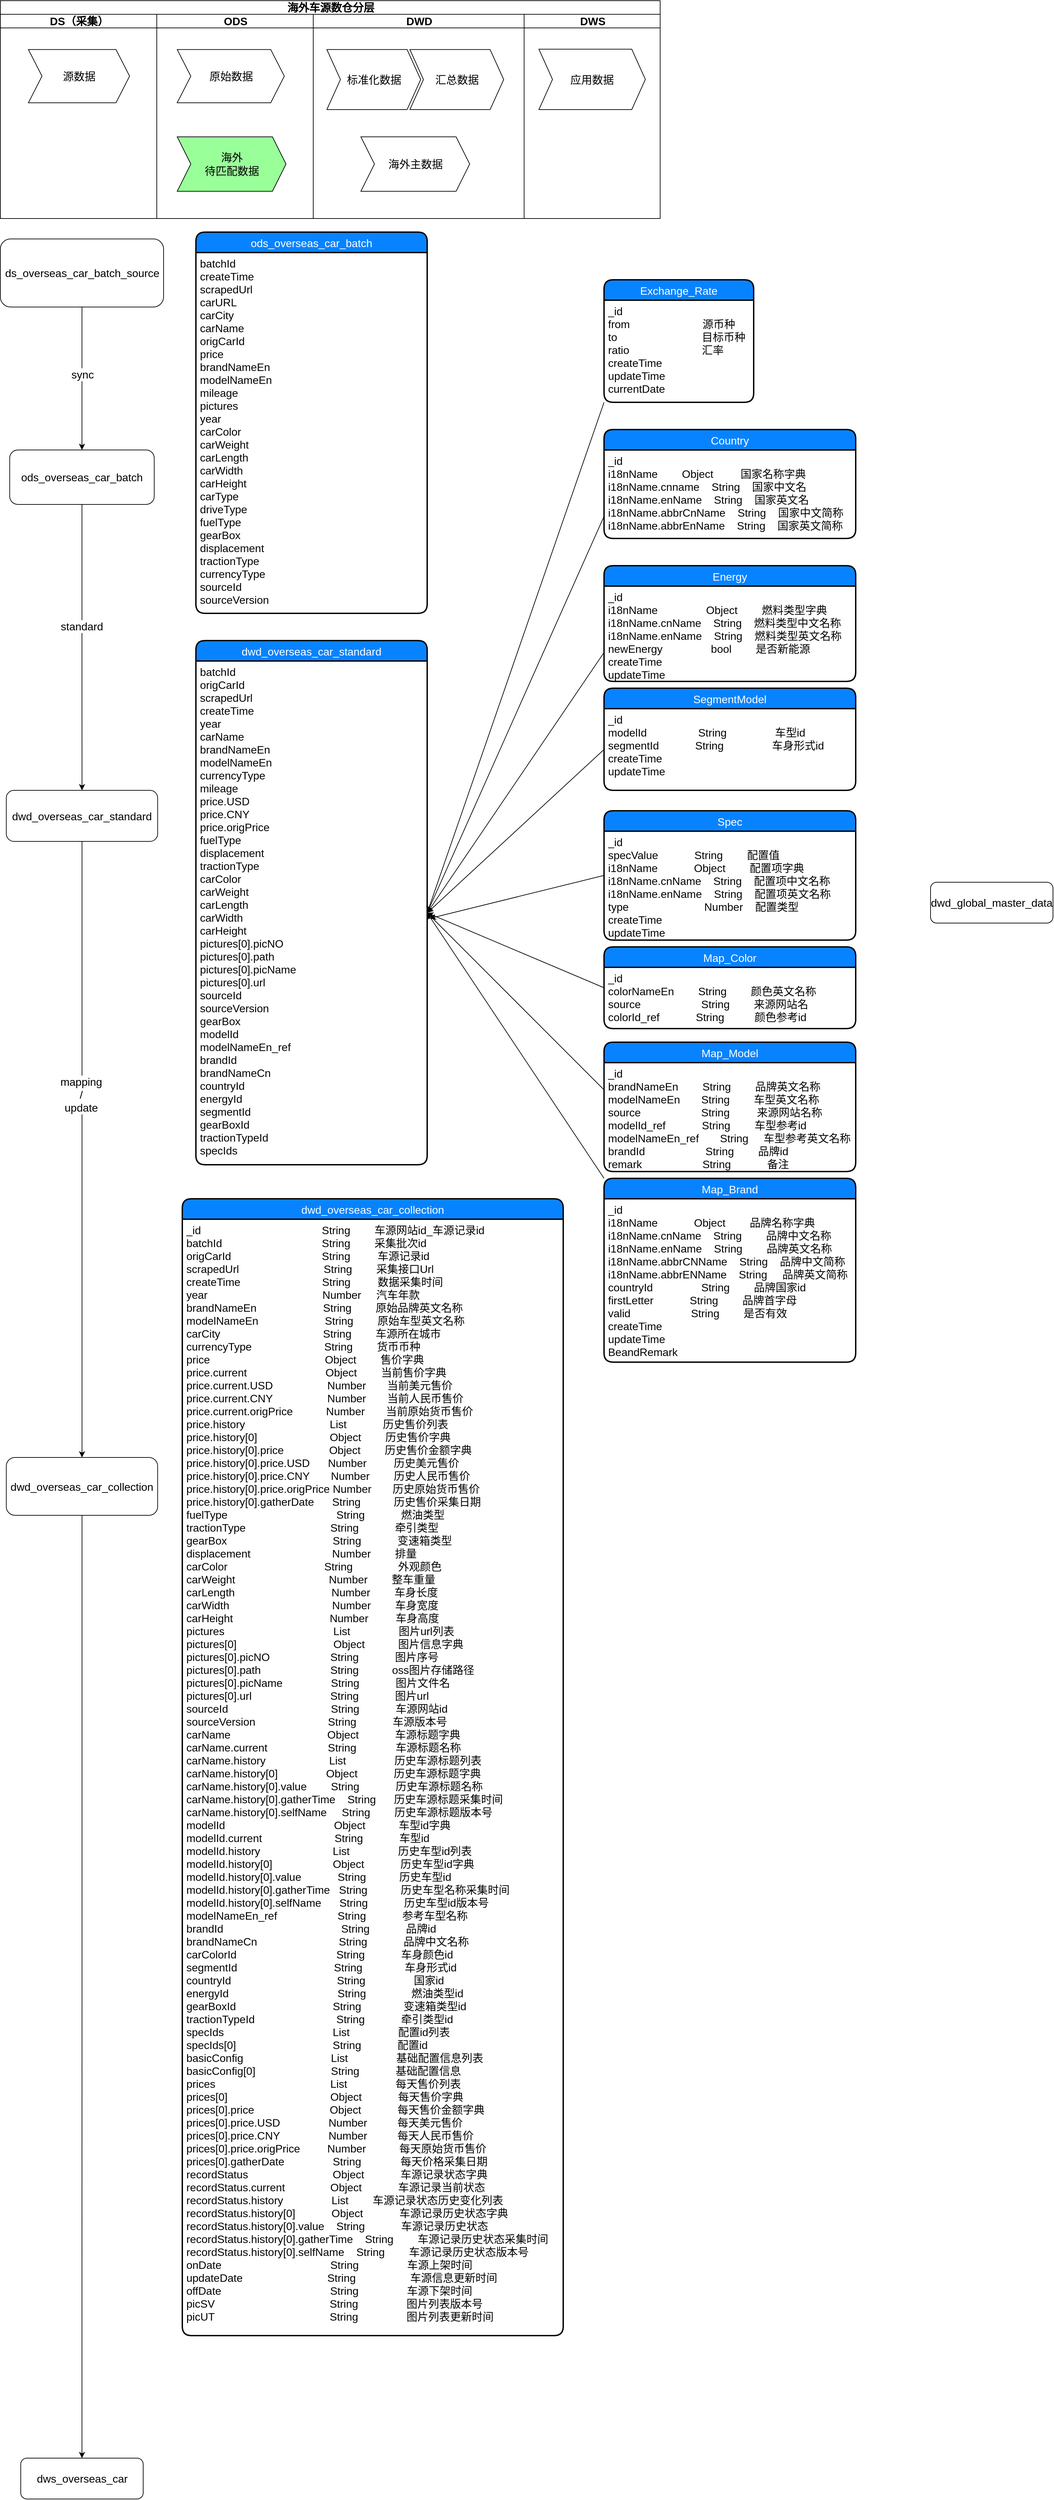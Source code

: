 <mxfile version="20.5.3" type="github">
  <diagram id="1ojzTriwA27ISL8A96Mt" name="第 1 页">
    <mxGraphModel dx="2370" dy="2479" grid="1" gridSize="10" guides="1" tooltips="1" connect="1" arrows="1" fold="1" page="1" pageScale="1" pageWidth="827" pageHeight="1169" math="0" shadow="0">
      <root>
        <mxCell id="0" />
        <mxCell id="1" parent="0" />
        <mxCell id="94eqQ5V6Z24osNXofkiP-18" style="edgeStyle=orthogonalEdgeStyle;rounded=0;orthogonalLoop=1;jettySize=auto;html=1;exitX=0.5;exitY=1;exitDx=0;exitDy=0;fontSize=16;" edge="1" parent="1" source="94eqQ5V6Z24osNXofkiP-51" target="94eqQ5V6Z24osNXofkiP-53">
          <mxGeometry relative="1" as="geometry">
            <mxPoint x="142.5" y="490" as="sourcePoint" />
            <mxPoint x="142.5" y="880" as="targetPoint" />
          </mxGeometry>
        </mxCell>
        <mxCell id="94eqQ5V6Z24osNXofkiP-11" value="" style="endArrow=classic;html=1;rounded=0;exitX=0.5;exitY=1;exitDx=0;exitDy=0;entryX=0.5;entryY=0;entryDx=0;entryDy=0;fontSize=16;" edge="1" parent="1" source="94eqQ5V6Z24osNXofkiP-50" target="94eqQ5V6Z24osNXofkiP-51">
          <mxGeometry relative="1" as="geometry">
            <mxPoint x="142.5" y="192.5" as="sourcePoint" />
            <mxPoint x="142.5" y="390" as="targetPoint" />
          </mxGeometry>
        </mxCell>
        <mxCell id="94eqQ5V6Z24osNXofkiP-41" value="sync" style="edgeLabel;html=1;align=center;verticalAlign=middle;resizable=0;points=[];fontSize=16;" vertex="1" connectable="0" parent="94eqQ5V6Z24osNXofkiP-11">
          <mxGeometry x="-0.14" y="3" relative="1" as="geometry">
            <mxPoint x="-3" y="8" as="offset" />
          </mxGeometry>
        </mxCell>
        <mxCell id="94eqQ5V6Z24osNXofkiP-21" style="edgeStyle=orthogonalEdgeStyle;rounded=0;orthogonalLoop=1;jettySize=auto;html=1;startArrow=none;fontSize=16;" edge="1" parent="1" source="94eqQ5V6Z24osNXofkiP-54" target="94eqQ5V6Z24osNXofkiP-55">
          <mxGeometry relative="1" as="geometry">
            <mxPoint x="142.5" y="1735" as="sourcePoint" />
            <mxPoint x="142.5" y="2200" as="targetPoint" />
          </mxGeometry>
        </mxCell>
        <mxCell id="94eqQ5V6Z24osNXofkiP-38" style="edgeStyle=orthogonalEdgeStyle;rounded=0;orthogonalLoop=1;jettySize=auto;html=1;fontSize=16;" edge="1" parent="1" source="94eqQ5V6Z24osNXofkiP-53" target="94eqQ5V6Z24osNXofkiP-54">
          <mxGeometry relative="1" as="geometry">
            <mxPoint x="142.5" y="980" as="sourcePoint" />
            <mxPoint x="142.5" y="1635" as="targetPoint" />
          </mxGeometry>
        </mxCell>
        <mxCell id="94eqQ5V6Z24osNXofkiP-39" value="mapping&lt;br style=&quot;font-size: 16px;&quot;&gt;/&lt;br style=&quot;font-size: 16px;&quot;&gt;update" style="edgeLabel;html=1;align=center;verticalAlign=middle;resizable=0;points=[];fontSize=16;" vertex="1" connectable="0" parent="94eqQ5V6Z24osNXofkiP-38">
          <mxGeometry x="-0.179" y="-2" relative="1" as="geometry">
            <mxPoint as="offset" />
          </mxGeometry>
        </mxCell>
        <mxCell id="94eqQ5V6Z24osNXofkiP-19" value="standard" style="edgeLabel;resizable=0;html=1;align=center;verticalAlign=middle;fontSize=16;" connectable="0" vertex="1" parent="1">
          <mxGeometry x="142.5" y="670" as="geometry">
            <mxPoint x="-1" y="-1" as="offset" />
          </mxGeometry>
        </mxCell>
        <mxCell id="94eqQ5V6Z24osNXofkiP-27" value="ods_overseas_car_batch" style="swimlane;childLayout=stackLayout;horizontal=1;startSize=30;horizontalStack=0;rounded=1;fontSize=16;fontStyle=0;strokeWidth=2;resizeParent=0;resizeLast=1;shadow=0;dashed=0;align=center;fontColor=#FFFFFF;fillColor=#0883FF;" vertex="1" parent="1">
          <mxGeometry x="310" y="90" width="340" height="560" as="geometry" />
        </mxCell>
        <mxCell id="94eqQ5V6Z24osNXofkiP-28" value="batchId&#xa;createTime&#xa;scrapedUrl&#xa;carURL&#xa;carCity&#xa;carName&#xa;origCarId&#xa;price&#xa;brandNameEn&#xa;modelNameEn&#xa;mileage&#xa;pictures&#xa;year&#xa;carColor&#xa;carWeight&#xa;carLength&#xa;carWidth&#xa;carHeight&#xa;carType&#xa;driveType&#xa;fuelType&#xa;gearBox&#xa;displacement&#xa;tractionType&#xa;currencyType&#xa;sourceId&#xa;sourceVersion&#xa;&#xa;" style="align=left;strokeColor=none;fillColor=none;spacingLeft=4;fontSize=16;verticalAlign=top;resizable=0;rotatable=0;part=1;fontColor=#030303;" vertex="1" parent="94eqQ5V6Z24osNXofkiP-27">
          <mxGeometry y="30" width="340" height="530" as="geometry" />
        </mxCell>
        <mxCell id="94eqQ5V6Z24osNXofkiP-31" value="dwd_overseas_car_standard" style="swimlane;childLayout=stackLayout;horizontal=1;startSize=30;horizontalStack=0;rounded=1;fontSize=16;fontStyle=0;strokeWidth=2;resizeParent=0;resizeLast=1;shadow=0;dashed=0;align=center;fontColor=#FFFFFF;fillColor=#0883FF;" vertex="1" parent="1">
          <mxGeometry x="310" y="690" width="340" height="770" as="geometry" />
        </mxCell>
        <mxCell id="94eqQ5V6Z24osNXofkiP-32" value="batchId&#xa;origCarId&#xa;scrapedUrl&#xa;createTime&#xa;year&#xa;carName&#xa;brandNameEn&#xa;modelNameEn&#xa;currencyType&#xa;mileage&#xa;price.USD&#xa;price.CNY&#xa;price.origPrice&#xa;fuelType&#xa;displacement&#xa;tractionType&#xa;carColor&#xa;carWeight&#xa;carLength&#xa;carWidth&#xa;carHeight&#xa;pictures[0].picNO&#xa;pictures[0].path&#xa;pictures[0].picName&#xa;pictures[0].url&#xa;sourceId&#xa;sourceVersion&#xa;gearBox&#xa;modelId&#xa;modelNameEn_ref&#xa;brandId&#xa;brandNameCn&#xa;countryId&#xa;energyId&#xa;segmentId&#xa;gearBoxId&#xa;tractionTypeId&#xa;specIds&#xa;" style="align=left;strokeColor=none;fillColor=none;spacingLeft=4;fontSize=16;verticalAlign=top;resizable=0;rotatable=0;part=1;fontColor=#030303;" vertex="1" parent="94eqQ5V6Z24osNXofkiP-31">
          <mxGeometry y="30" width="340" height="740" as="geometry" />
        </mxCell>
        <mxCell id="94eqQ5V6Z24osNXofkiP-45" value="dwd_overseas_car_collection" style="swimlane;childLayout=stackLayout;horizontal=1;startSize=30;horizontalStack=0;rounded=1;fontSize=16;fontStyle=0;strokeWidth=2;resizeParent=0;resizeLast=1;shadow=0;dashed=0;align=center;fontColor=#FFFFFF;fillColor=#0883FF;" vertex="1" parent="1">
          <mxGeometry x="290" y="1510" width="560" height="1670" as="geometry" />
        </mxCell>
        <mxCell id="94eqQ5V6Z24osNXofkiP-46" value="_id                                        String        车源网站id_车源记录id&#xa;batchId                                 String        采集批次id&#xa;origCarId                              String            车源记录id&#xa;scrapedUrl                            String        采集接口Url&#xa;createTime                           String         数据采集时间&#xa;year                                      Number     汽车年款&#xa;brandNameEn                      String        原始品牌英文名称&#xa;modelNameEn                      String        原始车型英文名称&#xa;carCity                                  String        车源所在城市&#xa;currencyType                        String        货币币种&#xa;price                                      Object        售价字典&#xa;price.current                          Object        当前售价字典&#xa;price.current.USD                  Number       当前美元售价&#xa;price.current.CNY                  Number       当前人民币售价&#xa;price.current.origPrice           Number       当前原始货币售价&#xa;price.history                            List            历史售价列表&#xa;price.history[0]                        Object        历史售价字典&#xa;price.history[0].price               Object        历史售价金额字典&#xa;price.history[0].price.USD      Number         历史美元售价&#xa;price.history[0].price.CNY       Number        历史人民币售价&#xa;price.history[0].price.origPrice Number       历史原始货币售价&#xa;price.history[0].gatherDate      String           历史售价采集日期&#xa;fuelType                                    String            燃油类型&#xa;tractionType                            String            牵引类型&#xa;gearBox                                   String            变速箱类型&#xa;displacement                           Number        排量&#xa;carColor                                String               外观颜色&#xa;carWeight                               Number        整车重量&#xa;carLength                                Number        车身长度&#xa;carWidth                                  Number        车身宽度&#xa;carHeight                                Number         车身高度&#xa;pictures                                    List                图片url列表&#xa;pictures[0]                                Object           图片信息字典&#xa;pictures[0].picNO                    String            图片序号&#xa;pictures[0].path                       String           oss图片存储路径&#xa;pictures[0].picName                String            图片文件名&#xa;pictures[0].url                          String            图片url&#xa;sourceId                                  String            车源网站id&#xa;sourceVersion                        String            车源版本号&#xa;carName                                Object            车源标题字典&#xa;carName.current                    String             车源标题名称&#xa;carName.history                     List                历史车源标题列表&#xa;carName.history[0]                Object            历史车源标题字典&#xa;carName.history[0].value        String            历史车源标题名称&#xa;carName.history[0].gatherTime    String      历史车源标题采集时间&#xa;carName.history[0].selfName     String        历史车源标题版本号&#xa;modelId                                    Object           车型id字典&#xa;modelId.current                        String            车型id&#xa;modelId.history                        List                历史车型id列表&#xa;modelId.history[0]                    Object            历史车型id字典&#xa;modelId.history[0].value            String           历史车型id&#xa;modelId.history[0].gatherTime   String           历史车型名称采集时间&#xa;modelId.history[0].selfName      String            历史车型id版本号&#xa;modelNameEn_ref                    String            参考车型名称&#xa;brandId                                       String            品牌id&#xa;brandNameCn                           String            品牌中文名称&#xa;carColorId                                 String            车身颜色id&#xa;segmentId                                String              车身形式id&#xa;countryId                                   String                国家id&#xa;energyId                                    String               燃油类型id&#xa;gearBoxId                                String              变速箱类型id&#xa;tractionTypeId                           String            牵引类型id&#xa;specIds                                    List                配置id列表&#xa;specIds[0]                                String            配置id&#xa;basicConfig                             List                基础配置信息列表&#xa;basicConfig[0]                         String            基础配置信息   &#xa;prices                                      List                每天售价列表&#xa;prices[0]                                  Object            每天售价字典&#xa;prices[0].price                         Object            每天售价金额字典&#xa;prices[0].price.USD                Number          每天美元售价&#xa;prices[0].price.CNY                Number          每天人民币售价&#xa;prices[0].price.origPrice         Number           每天原始货币售价&#xa;prices[0].gatherDate                String             每天价格采集日期&#xa;recordStatus                            Object            车源记录状态字典&#xa;recordStatus.current               Object            车源记录当前状态&#xa;recordStatus.history                List        车源记录状态历史变化列表&#xa;recordStatus.history[0]            Object            车源记录历史状态字典&#xa;recordStatus.history[0].value    String            车源记录历史状态&#xa;recordStatus.history[0].gatherTime    String        车源记录历史状态采集时间&#xa;recordStatus.history[0].selfName    String        车源记录历史状态版本号&#xa;onDate                                    String                车源上架时间&#xa;updateDate                            String                  车源信息更新时间&#xa;offDate                                    String                车源下架时间&#xa;picSV                                      String                图片列表版本号&#xa;picUT                                      String                图片列表更新时间&#xa;" style="align=left;strokeColor=none;fillColor=none;spacingLeft=4;fontSize=16;verticalAlign=top;resizable=0;rotatable=0;part=1;fontColor=#030303;" vertex="1" parent="94eqQ5V6Z24osNXofkiP-45">
          <mxGeometry y="30" width="560" height="1640" as="geometry" />
        </mxCell>
        <mxCell id="94eqQ5V6Z24osNXofkiP-50" value="ds_overseas_car_batch_source" style="rounded=1;whiteSpace=wrap;html=1;fontSize=16;" vertex="1" parent="1">
          <mxGeometry x="22.5" y="100" width="240" height="100" as="geometry" />
        </mxCell>
        <mxCell id="94eqQ5V6Z24osNXofkiP-51" value="ods_overseas_car_batch" style="rounded=1;whiteSpace=wrap;html=1;fontSize=16;" vertex="1" parent="1">
          <mxGeometry x="36.25" y="410" width="212.5" height="80" as="geometry" />
        </mxCell>
        <mxCell id="94eqQ5V6Z24osNXofkiP-53" value="dwd_overseas_car_standard" style="rounded=1;whiteSpace=wrap;html=1;fontSize=16;" vertex="1" parent="1">
          <mxGeometry x="31.25" y="910" width="222.5" height="75" as="geometry" />
        </mxCell>
        <mxCell id="94eqQ5V6Z24osNXofkiP-54" value="dwd_overseas_car_collection" style="rounded=1;whiteSpace=wrap;html=1;fontSize=16;" vertex="1" parent="1">
          <mxGeometry x="31.25" y="1890" width="222.5" height="85" as="geometry" />
        </mxCell>
        <mxCell id="94eqQ5V6Z24osNXofkiP-55" value="dws_overseas_car" style="rounded=1;whiteSpace=wrap;html=1;fontSize=16;" vertex="1" parent="1">
          <mxGeometry x="52.5" y="3360" width="180" height="60" as="geometry" />
        </mxCell>
        <mxCell id="94eqQ5V6Z24osNXofkiP-67" style="edgeStyle=none;rounded=0;orthogonalLoop=1;jettySize=auto;html=1;exitX=0;exitY=0.75;exitDx=0;exitDy=0;entryX=1;entryY=0.5;entryDx=0;entryDy=0;fontSize=16;" edge="1" parent="1" source="94eqQ5V6Z24osNXofkiP-135" target="94eqQ5V6Z24osNXofkiP-32">
          <mxGeometry relative="1" as="geometry">
            <mxPoint x="680" y="680" as="sourcePoint" />
            <mxPoint x="610" y="920" as="targetPoint" />
          </mxGeometry>
        </mxCell>
        <mxCell id="94eqQ5V6Z24osNXofkiP-70" style="edgeStyle=none;rounded=0;orthogonalLoop=1;jettySize=auto;html=1;exitX=0;exitY=0.75;exitDx=0;exitDy=0;entryX=1;entryY=0.5;entryDx=0;entryDy=0;fontSize=16;" edge="1" parent="1" source="94eqQ5V6Z24osNXofkiP-136" target="94eqQ5V6Z24osNXofkiP-32">
          <mxGeometry relative="1" as="geometry">
            <mxPoint x="680" y="790" as="sourcePoint" />
            <mxPoint x="620" y="960" as="targetPoint" />
          </mxGeometry>
        </mxCell>
        <mxCell id="94eqQ5V6Z24osNXofkiP-73" style="edgeStyle=none;rounded=0;orthogonalLoop=1;jettySize=auto;html=1;exitX=0;exitY=0.5;exitDx=0;exitDy=0;entryX=1;entryY=0.5;entryDx=0;entryDy=0;fontSize=16;" edge="1" parent="1" source="94eqQ5V6Z24osNXofkiP-139" target="94eqQ5V6Z24osNXofkiP-32">
          <mxGeometry relative="1" as="geometry">
            <mxPoint x="680" y="900" as="sourcePoint" />
          </mxGeometry>
        </mxCell>
        <mxCell id="94eqQ5V6Z24osNXofkiP-74" style="edgeStyle=none;rounded=0;orthogonalLoop=1;jettySize=auto;html=1;exitX=0;exitY=0.5;exitDx=0;exitDy=0;entryX=1.011;entryY=0.511;entryDx=0;entryDy=0;entryPerimeter=0;fontSize=16;" edge="1" parent="1" source="94eqQ5V6Z24osNXofkiP-142" target="94eqQ5V6Z24osNXofkiP-32">
          <mxGeometry relative="1" as="geometry">
            <mxPoint x="680" y="1010" as="sourcePoint" />
          </mxGeometry>
        </mxCell>
        <mxCell id="94eqQ5V6Z24osNXofkiP-62" style="rounded=0;orthogonalLoop=1;jettySize=auto;html=1;exitX=0;exitY=1;exitDx=0;exitDy=0;entryX=1;entryY=0.5;entryDx=0;entryDy=0;fontSize=16;" edge="1" parent="1" source="94eqQ5V6Z24osNXofkiP-131" target="94eqQ5V6Z24osNXofkiP-32">
          <mxGeometry relative="1" as="geometry">
            <mxPoint x="680" y="570" as="sourcePoint" />
          </mxGeometry>
        </mxCell>
        <mxCell id="94eqQ5V6Z24osNXofkiP-75" style="edgeStyle=none;rounded=0;orthogonalLoop=1;jettySize=auto;html=1;exitX=0;exitY=0.5;exitDx=0;exitDy=0;entryX=1;entryY=0.5;entryDx=0;entryDy=0;fontSize=16;" edge="1" parent="1" source="94eqQ5V6Z24osNXofkiP-144" target="94eqQ5V6Z24osNXofkiP-32">
          <mxGeometry relative="1" as="geometry">
            <mxPoint x="680" y="1120" as="sourcePoint" />
          </mxGeometry>
        </mxCell>
        <mxCell id="94eqQ5V6Z24osNXofkiP-79" style="edgeStyle=none;rounded=0;orthogonalLoop=1;jettySize=auto;html=1;exitX=0;exitY=0.25;exitDx=0;exitDy=0;entryX=1;entryY=0.5;entryDx=0;entryDy=0;fontSize=16;" edge="1" parent="1" source="94eqQ5V6Z24osNXofkiP-147" target="94eqQ5V6Z24osNXofkiP-32">
          <mxGeometry relative="1" as="geometry">
            <mxPoint x="680" y="1230" as="sourcePoint" />
          </mxGeometry>
        </mxCell>
        <mxCell id="94eqQ5V6Z24osNXofkiP-80" style="edgeStyle=none;rounded=0;orthogonalLoop=1;jettySize=auto;html=1;exitX=0;exitY=0;exitDx=0;exitDy=0;entryX=1;entryY=0.5;entryDx=0;entryDy=0;fontSize=16;" edge="1" parent="1" source="94eqQ5V6Z24osNXofkiP-148" target="94eqQ5V6Z24osNXofkiP-32">
          <mxGeometry relative="1" as="geometry">
            <mxPoint x="680" y="1340" as="sourcePoint" />
          </mxGeometry>
        </mxCell>
        <mxCell id="94eqQ5V6Z24osNXofkiP-82" value="dwd_global_master_data" style="rounded=1;whiteSpace=wrap;html=1;fontSize=16;" vertex="1" parent="1">
          <mxGeometry x="1390" y="1045" width="180" height="60" as="geometry" />
        </mxCell>
        <mxCell id="94eqQ5V6Z24osNXofkiP-101" value="海外车源数仓分层" style="swimlane;childLayout=stackLayout;resizeParent=1;resizeParentMax=0;startSize=20;html=1;fontSize=16;" vertex="1" parent="1">
          <mxGeometry x="22.5" y="-250" width="970" height="320" as="geometry" />
        </mxCell>
        <mxCell id="94eqQ5V6Z24osNXofkiP-102" value="DS（采集）" style="swimlane;startSize=20;html=1;fontSize=16;" vertex="1" parent="94eqQ5V6Z24osNXofkiP-101">
          <mxGeometry y="20" width="230" height="300" as="geometry" />
        </mxCell>
        <mxCell id="94eqQ5V6Z24osNXofkiP-92" value="源数据" style="shape=step;perimeter=stepPerimeter;fixedSize=1;points=[];whiteSpace=wrap;html=1;container=0;fontSize=16;" vertex="1" parent="94eqQ5V6Z24osNXofkiP-102">
          <mxGeometry x="41.25" y="51.75" width="148.75" height="78.25" as="geometry" />
        </mxCell>
        <mxCell id="94eqQ5V6Z24osNXofkiP-103" value="ODS" style="swimlane;startSize=20;html=1;fontSize=16;" vertex="1" parent="94eqQ5V6Z24osNXofkiP-101">
          <mxGeometry x="230" y="20" width="230" height="300" as="geometry" />
        </mxCell>
        <mxCell id="94eqQ5V6Z24osNXofkiP-93" value="原始数据" style="shape=step;perimeter=stepPerimeter;fixedSize=1;points=[];whiteSpace=wrap;html=1;container=0;fontSize=16;" vertex="1" parent="94eqQ5V6Z24osNXofkiP-103">
          <mxGeometry x="30" y="51.75" width="157.5" height="78.25" as="geometry" />
        </mxCell>
        <mxCell id="94eqQ5V6Z24osNXofkiP-115" value="海外&lt;br style=&quot;font-size: 16px;&quot;&gt;待匹配数据" style="shape=step;perimeter=stepPerimeter;fixedSize=1;points=[];whiteSpace=wrap;html=1;container=0;fillColor=#99FF99;fontSize=16;" vertex="1" parent="94eqQ5V6Z24osNXofkiP-103">
          <mxGeometry x="30" y="180" width="160" height="80" as="geometry" />
        </mxCell>
        <mxCell id="94eqQ5V6Z24osNXofkiP-104" value="DWD" style="swimlane;startSize=20;html=1;fontSize=16;" vertex="1" parent="94eqQ5V6Z24osNXofkiP-101">
          <mxGeometry x="460" y="20" width="310" height="300" as="geometry" />
        </mxCell>
        <mxCell id="94eqQ5V6Z24osNXofkiP-116" value="海外主数据" style="shape=step;perimeter=stepPerimeter;fixedSize=1;points=[];whiteSpace=wrap;html=1;container=0;fontSize=16;" vertex="1" parent="94eqQ5V6Z24osNXofkiP-104">
          <mxGeometry x="70" y="180" width="160" height="80" as="geometry" />
        </mxCell>
        <mxCell id="94eqQ5V6Z24osNXofkiP-105" value="" style="group;fontSize=16;" vertex="1" connectable="0" parent="94eqQ5V6Z24osNXofkiP-104">
          <mxGeometry x="20" y="51.75" width="260" height="88.25" as="geometry" />
        </mxCell>
        <mxCell id="94eqQ5V6Z24osNXofkiP-96" value="汇总数据" style="shape=step;perimeter=stepPerimeter;fixedSize=1;points=[];whiteSpace=wrap;html=1;container=0;fontSize=16;" vertex="1" parent="94eqQ5V6Z24osNXofkiP-105">
          <mxGeometry x="122.041" width="137.959" height="88.25" as="geometry" />
        </mxCell>
        <mxCell id="94eqQ5V6Z24osNXofkiP-94" value="标准化数据" style="shape=step;perimeter=stepPerimeter;fixedSize=1;points=[];whiteSpace=wrap;html=1;container=0;fontSize=16;" vertex="1" parent="94eqQ5V6Z24osNXofkiP-105">
          <mxGeometry width="137.959" height="88.25" as="geometry" />
        </mxCell>
        <mxCell id="94eqQ5V6Z24osNXofkiP-114" value="DWS" style="swimlane;startSize=20;html=1;fontSize=16;" vertex="1" parent="94eqQ5V6Z24osNXofkiP-101">
          <mxGeometry x="770" y="20" width="200" height="300" as="geometry" />
        </mxCell>
        <mxCell id="94eqQ5V6Z24osNXofkiP-97" value="应用数据" style="shape=step;perimeter=stepPerimeter;fixedSize=1;points=[];whiteSpace=wrap;html=1;container=0;fontSize=16;" vertex="1" parent="94eqQ5V6Z24osNXofkiP-114">
          <mxGeometry x="21.75" y="51.25" width="156.5" height="88.75" as="geometry" />
        </mxCell>
        <mxCell id="94eqQ5V6Z24osNXofkiP-130" value="Exchange_Rate" style="swimlane;childLayout=stackLayout;horizontal=1;startSize=30;horizontalStack=0;rounded=1;fontSize=16;fontStyle=0;strokeWidth=2;resizeParent=0;resizeLast=1;shadow=0;dashed=0;align=center;fontColor=#FFFFFF;fillColor=#0883FF;" vertex="1" parent="1">
          <mxGeometry x="910" y="160" width="220" height="180" as="geometry" />
        </mxCell>
        <mxCell id="94eqQ5V6Z24osNXofkiP-131" value="_id&#xa;from                        源币种&#xa;to                            目标币种&#xa;ratio                        汇率&#xa;createTime&#xa;updateTime&#xa;currentDate" style="align=left;strokeColor=none;fillColor=none;spacingLeft=4;fontSize=16;verticalAlign=top;resizable=0;rotatable=0;part=1;fontColor=#030303;" vertex="1" parent="94eqQ5V6Z24osNXofkiP-130">
          <mxGeometry y="30" width="220" height="150" as="geometry" />
        </mxCell>
        <mxCell id="94eqQ5V6Z24osNXofkiP-134" value="Country" style="swimlane;childLayout=stackLayout;horizontal=1;startSize=30;horizontalStack=0;rounded=1;fontSize=16;fontStyle=0;strokeWidth=2;resizeParent=0;resizeLast=1;shadow=0;dashed=0;align=center;fontColor=#FFFFFF;fillColor=#0883FF;" vertex="1" parent="1">
          <mxGeometry x="910" y="380" width="370" height="160" as="geometry" />
        </mxCell>
        <mxCell id="94eqQ5V6Z24osNXofkiP-135" value="_id&#xa;i18nName        Object         国家名称字典&#xa;i18nName.cnname    String    国家中文名&#xa;i18nName.enName    String    国家英文名&#xa;i18nName.abbrCnName    String    国家中文简称&#xa;i18nName.abbrEnName    String    国家英文简称&#xa;" style="align=left;strokeColor=none;fillColor=none;spacingLeft=4;fontSize=16;verticalAlign=top;resizable=0;rotatable=0;part=1;fontColor=#030303;" vertex="1" parent="94eqQ5V6Z24osNXofkiP-134">
          <mxGeometry y="30" width="370" height="130" as="geometry" />
        </mxCell>
        <mxCell id="94eqQ5V6Z24osNXofkiP-136" value="Energy" style="swimlane;childLayout=stackLayout;horizontal=1;startSize=30;horizontalStack=0;rounded=1;fontSize=16;fontStyle=0;strokeWidth=2;resizeParent=0;resizeLast=1;shadow=0;dashed=0;align=center;fontColor=#FFFFFF;fillColor=#0883FF;" vertex="1" parent="1">
          <mxGeometry x="910" y="580" width="370" height="170" as="geometry" />
        </mxCell>
        <mxCell id="94eqQ5V6Z24osNXofkiP-137" value="_id&#xa;i18nName                Object        燃料类型字典&#xa;i18nName.cnName    String    燃料类型中文名称&#xa;i18nName.enName    String    燃料类型英文名称&#xa;newEnergy                bool        是否新能源&#xa;createTime&#xa;updateTime&#xa;" style="align=left;strokeColor=none;fillColor=none;spacingLeft=4;fontSize=16;verticalAlign=top;resizable=0;rotatable=0;part=1;fontColor=#030303;" vertex="1" parent="94eqQ5V6Z24osNXofkiP-136">
          <mxGeometry y="30" width="370" height="140" as="geometry" />
        </mxCell>
        <mxCell id="94eqQ5V6Z24osNXofkiP-138" value="SegmentModel" style="swimlane;childLayout=stackLayout;horizontal=1;startSize=30;horizontalStack=0;rounded=1;fontSize=16;fontStyle=0;strokeWidth=2;resizeParent=0;resizeLast=1;shadow=0;dashed=0;align=center;fontColor=#FFFFFF;fillColor=#0883FF;" vertex="1" parent="1">
          <mxGeometry x="910" y="760" width="370" height="150" as="geometry" />
        </mxCell>
        <mxCell id="94eqQ5V6Z24osNXofkiP-139" value="_id&#xa;modelId                 String                车型id&#xa;segmentId            String                车身形式id&#xa;createTime&#xa;updateTime&#xa;" style="align=left;strokeColor=none;fillColor=none;spacingLeft=4;fontSize=16;verticalAlign=top;resizable=0;rotatable=0;part=1;fontColor=#030303;" vertex="1" parent="94eqQ5V6Z24osNXofkiP-138">
          <mxGeometry y="30" width="370" height="120" as="geometry" />
        </mxCell>
        <mxCell id="94eqQ5V6Z24osNXofkiP-142" value="Spec" style="swimlane;childLayout=stackLayout;horizontal=1;startSize=30;horizontalStack=0;rounded=1;fontSize=16;fontStyle=0;strokeWidth=2;resizeParent=0;resizeLast=1;shadow=0;dashed=0;align=center;fontColor=#FFFFFF;fillColor=#0883FF;" vertex="1" parent="1">
          <mxGeometry x="910" y="940" width="370" height="190" as="geometry" />
        </mxCell>
        <mxCell id="94eqQ5V6Z24osNXofkiP-143" value="_id&#xa;specValue            String        配置值&#xa;i18nName            Object        配置项字典&#xa;i18nName.cnName    String    配置项中文名称&#xa;i18nName.enName    String    配置项英文名称&#xa;type                         Number    配置类型&#xa;createTime  &#xa;updateTime&#xa;" style="align=left;strokeColor=none;fillColor=none;spacingLeft=4;fontSize=16;verticalAlign=top;resizable=0;rotatable=0;part=1;fontColor=#030303;" vertex="1" parent="94eqQ5V6Z24osNXofkiP-142">
          <mxGeometry y="30" width="370" height="160" as="geometry" />
        </mxCell>
        <mxCell id="94eqQ5V6Z24osNXofkiP-144" value="Map_Color" style="swimlane;childLayout=stackLayout;horizontal=1;startSize=30;horizontalStack=0;rounded=1;fontSize=16;fontStyle=0;strokeWidth=2;resizeParent=0;resizeLast=1;shadow=0;dashed=0;align=center;fontColor=#FFFFFF;fillColor=#0883FF;" vertex="1" parent="1">
          <mxGeometry x="910" y="1140" width="370" height="120" as="geometry" />
        </mxCell>
        <mxCell id="94eqQ5V6Z24osNXofkiP-145" value="_id&#xa;colorNameEn        String        颜色英文名称&#xa;source                    String        来源网站名&#xa;colorId_ref            String          颜色参考id&#xa;" style="align=left;strokeColor=none;fillColor=none;spacingLeft=4;fontSize=16;verticalAlign=top;resizable=0;rotatable=0;part=1;fontColor=#030303;" vertex="1" parent="94eqQ5V6Z24osNXofkiP-144">
          <mxGeometry y="30" width="370" height="90" as="geometry" />
        </mxCell>
        <mxCell id="94eqQ5V6Z24osNXofkiP-146" value="Map_Model" style="swimlane;childLayout=stackLayout;horizontal=1;startSize=30;horizontalStack=0;rounded=1;fontSize=16;fontStyle=0;strokeWidth=2;resizeParent=0;resizeLast=1;shadow=0;dashed=0;align=center;fontColor=#FFFFFF;fillColor=#0883FF;" vertex="1" parent="1">
          <mxGeometry x="910" y="1280" width="370" height="190" as="geometry" />
        </mxCell>
        <mxCell id="94eqQ5V6Z24osNXofkiP-147" value="_id&#xa;brandNameEn        String        品牌英文名称&#xa;modelNameEn       String        车型英文名称&#xa;source                    String         来源网站名称&#xa;modelId_ref            String        车型参考id&#xa;modelNameEn_ref       String     车型参考英文名称&#xa;brandId                    String        品牌id&#xa;remark                    String            备注&#xa;" style="align=left;strokeColor=none;fillColor=none;spacingLeft=4;fontSize=16;verticalAlign=top;resizable=0;rotatable=0;part=1;fontColor=#030303;" vertex="1" parent="94eqQ5V6Z24osNXofkiP-146">
          <mxGeometry y="30" width="370" height="160" as="geometry" />
        </mxCell>
        <mxCell id="94eqQ5V6Z24osNXofkiP-148" value="Map_Brand" style="swimlane;childLayout=stackLayout;horizontal=1;startSize=30;horizontalStack=0;rounded=1;fontSize=16;fontStyle=0;strokeWidth=2;resizeParent=0;resizeLast=1;shadow=0;dashed=0;align=center;fontColor=#FFFFFF;fillColor=#0883FF;" vertex="1" parent="1">
          <mxGeometry x="910" y="1480" width="370" height="270" as="geometry" />
        </mxCell>
        <mxCell id="94eqQ5V6Z24osNXofkiP-149" value="_id&#xa;i18nName            Object        品牌名称字典&#xa;i18nName.cnName    String        品牌中文名称&#xa;i18nName.enName    String        品牌英文名称&#xa;i18nName.abbrCNName    String    品牌中文简称&#xa;i18nName.abbrENName    String     品牌英文简称&#xa;countryId                String        品牌国家id&#xa;firstLetter            String        品牌首字母&#xa;valid                    String        是否有效&#xa;createTime        &#xa;updateTime&#xa;BeandRemark" style="align=left;strokeColor=none;fillColor=none;spacingLeft=4;fontSize=16;verticalAlign=top;resizable=0;rotatable=0;part=1;fontColor=#030303;" vertex="1" parent="94eqQ5V6Z24osNXofkiP-148">
          <mxGeometry y="30" width="370" height="240" as="geometry" />
        </mxCell>
      </root>
    </mxGraphModel>
  </diagram>
</mxfile>
